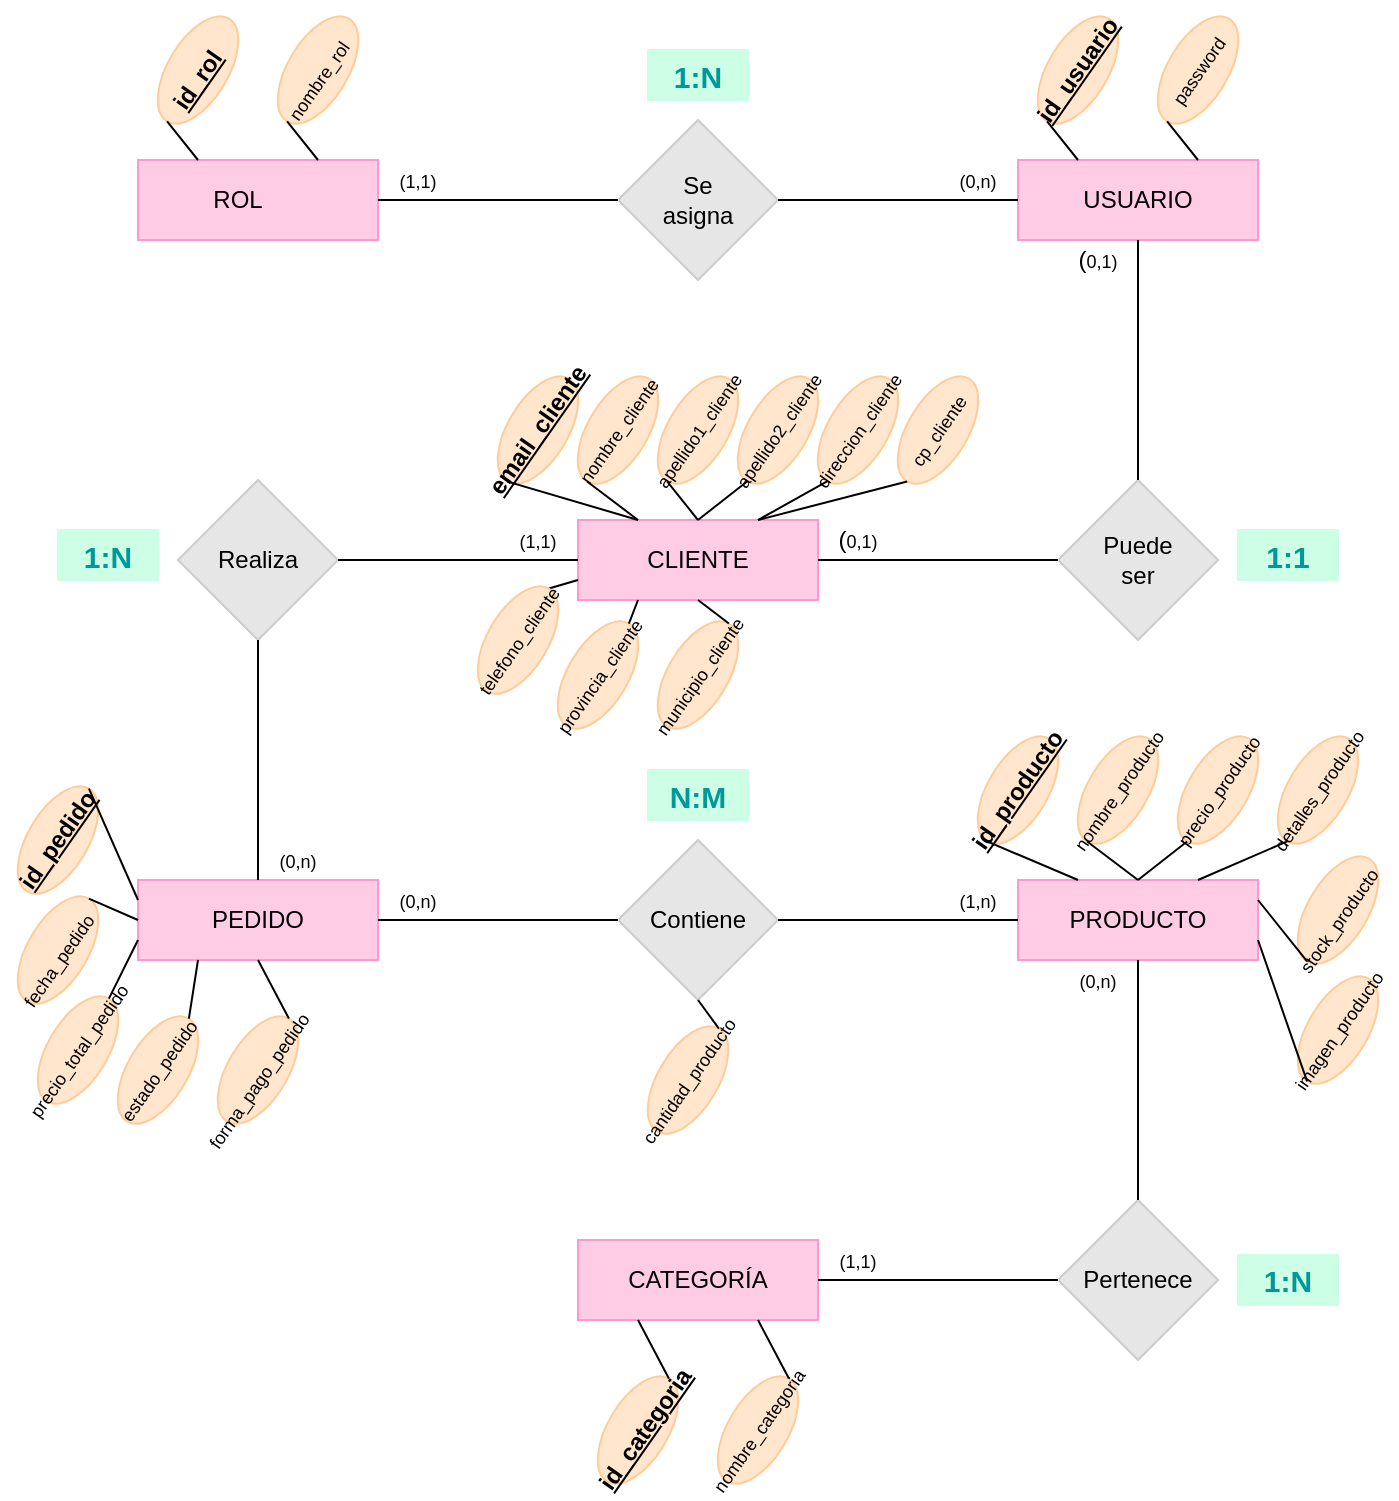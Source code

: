 <mxfile version="10.6.6" type="device"><diagram id="8FK2zYqj5RZ0Wi_JOQy8" name="Page-1"><mxGraphModel dx="840" dy="491" grid="1" gridSize="10" guides="1" tooltips="1" connect="1" arrows="1" fold="1" page="1" pageScale="1" pageWidth="827" pageHeight="1169" math="0" shadow="0"><root><mxCell id="0"/><mxCell id="1" parent="0"/><mxCell id="wMTMNs8Hq2ITWjNqAlJu-1" value="" style="rounded=0;whiteSpace=wrap;html=1;fillColor=#FFCCE6;strokeColor=#FF99CC;" parent="1" vertex="1"><mxGeometry x="600" y="80" width="120" height="40" as="geometry"/></mxCell><mxCell id="wMTMNs8Hq2ITWjNqAlJu-2" value="" style="rounded=0;whiteSpace=wrap;html=1;fillColor=#FFCCE6;strokeColor=#FF99CC;" parent="1" vertex="1"><mxGeometry x="160" y="80" width="120" height="40" as="geometry"/></mxCell><mxCell id="wMTMNs8Hq2ITWjNqAlJu-3" value="" style="rounded=0;whiteSpace=wrap;html=1;fillColor=#FFCCE6;strokeColor=#FF99CC;" parent="1" vertex="1"><mxGeometry x="380" y="620" width="120" height="40" as="geometry"/></mxCell><mxCell id="wMTMNs8Hq2ITWjNqAlJu-4" value="" style="rounded=0;whiteSpace=wrap;html=1;fillColor=#FFCCE6;strokeColor=#FF99CC;" parent="1" vertex="1"><mxGeometry x="380" y="260" width="120" height="40" as="geometry"/></mxCell><mxCell id="wMTMNs8Hq2ITWjNqAlJu-5" value="" style="rounded=0;whiteSpace=wrap;html=1;fillColor=#FFCCE6;strokeColor=#FF99CC;" parent="1" vertex="1"><mxGeometry x="160" y="440" width="120" height="40" as="geometry"/></mxCell><mxCell id="wMTMNs8Hq2ITWjNqAlJu-6" value="" style="rounded=0;whiteSpace=wrap;html=1;fillColor=#FFCCE6;strokeColor=#FF99CC;" parent="1" vertex="1"><mxGeometry x="600" y="440" width="120" height="40" as="geometry"/></mxCell><mxCell id="wMTMNs8Hq2ITWjNqAlJu-7" value="" style="rhombus;whiteSpace=wrap;html=1;fillColor=#E6E6E6;strokeColor=#CCCCCC;" parent="1" vertex="1"><mxGeometry x="400" y="60" width="80" height="80" as="geometry"/></mxCell><mxCell id="wMTMNs8Hq2ITWjNqAlJu-8" value="" style="rhombus;whiteSpace=wrap;html=1;fillColor=#E6E6E6;strokeColor=#CCCCCC;" parent="1" vertex="1"><mxGeometry x="620" y="600" width="80" height="80" as="geometry"/></mxCell><mxCell id="wMTMNs8Hq2ITWjNqAlJu-9" value="" style="rhombus;whiteSpace=wrap;html=1;fillColor=#E6E6E6;strokeColor=#CCCCCC;" parent="1" vertex="1"><mxGeometry x="180" y="240" width="80" height="80" as="geometry"/></mxCell><mxCell id="wMTMNs8Hq2ITWjNqAlJu-10" value="" style="rhombus;whiteSpace=wrap;html=1;fillColor=#E6E6E6;strokeColor=#CCCCCC;" parent="1" vertex="1"><mxGeometry x="620" y="240" width="80" height="80" as="geometry"/></mxCell><mxCell id="wMTMNs8Hq2ITWjNqAlJu-11" value="" style="rhombus;whiteSpace=wrap;html=1;fillColor=#E6E6E6;strokeColor=#CCCCCC;" parent="1" vertex="1"><mxGeometry x="400" y="420" width="80" height="80" as="geometry"/></mxCell><mxCell id="wMTMNs8Hq2ITWjNqAlJu-15" value="" style="endArrow=none;html=1;entryX=0;entryY=0.5;entryDx=0;entryDy=0;exitX=1;exitY=0.5;exitDx=0;exitDy=0;" parent="1" source="wMTMNs8Hq2ITWjNqAlJu-7" target="wMTMNs8Hq2ITWjNqAlJu-1" edge="1"><mxGeometry width="50" height="50" relative="1" as="geometry"><mxPoint x="510" y="120" as="sourcePoint"/><mxPoint x="560" y="70" as="targetPoint"/></mxGeometry></mxCell><mxCell id="wMTMNs8Hq2ITWjNqAlJu-16" value="" style="endArrow=none;html=1;" parent="1" edge="1"><mxGeometry width="50" height="50" relative="1" as="geometry"><mxPoint x="620" y="640" as="sourcePoint"/><mxPoint x="500" y="640" as="targetPoint"/></mxGeometry></mxCell><mxCell id="wMTMNs8Hq2ITWjNqAlJu-17" value="" style="endArrow=none;html=1;entryX=0.5;entryY=1;entryDx=0;entryDy=0;exitX=0.5;exitY=0;exitDx=0;exitDy=0;" parent="1" source="wMTMNs8Hq2ITWjNqAlJu-8" target="wMTMNs8Hq2ITWjNqAlJu-6" edge="1"><mxGeometry width="50" height="50" relative="1" as="geometry"><mxPoint x="195" y="584" as="sourcePoint"/><mxPoint x="245" y="534" as="targetPoint"/></mxGeometry></mxCell><mxCell id="wMTMNs8Hq2ITWjNqAlJu-18" value="" style="endArrow=none;html=1;entryX=0;entryY=0.5;entryDx=0;entryDy=0;exitX=1;exitY=0.5;exitDx=0;exitDy=0;" parent="1" source="wMTMNs8Hq2ITWjNqAlJu-5" target="wMTMNs8Hq2ITWjNqAlJu-11" edge="1"><mxGeometry width="50" height="50" relative="1" as="geometry"><mxPoint x="290" y="460" as="sourcePoint"/><mxPoint x="350" y="455" as="targetPoint"/></mxGeometry></mxCell><mxCell id="wMTMNs8Hq2ITWjNqAlJu-19" value="" style="endArrow=none;html=1;exitX=1;exitY=0.5;exitDx=0;exitDy=0;entryX=0;entryY=0.5;entryDx=0;entryDy=0;" parent="1" source="wMTMNs8Hq2ITWjNqAlJu-9" target="wMTMNs8Hq2ITWjNqAlJu-4" edge="1"><mxGeometry width="50" height="50" relative="1" as="geometry"><mxPoint x="530" y="349.167" as="sourcePoint"/><mxPoint x="580" y="299.167" as="targetPoint"/></mxGeometry></mxCell><mxCell id="wMTMNs8Hq2ITWjNqAlJu-20" value="" style="endArrow=none;html=1;exitX=0.5;exitY=1;exitDx=0;exitDy=0;entryX=0.5;entryY=0;entryDx=0;entryDy=0;" parent="1" source="wMTMNs8Hq2ITWjNqAlJu-9" target="wMTMNs8Hq2ITWjNqAlJu-5" edge="1"><mxGeometry width="50" height="50" relative="1" as="geometry"><mxPoint x="540" y="359.167" as="sourcePoint"/><mxPoint x="590" y="309.167" as="targetPoint"/></mxGeometry></mxCell><mxCell id="wMTMNs8Hq2ITWjNqAlJu-21" value="" style="endArrow=none;html=1;entryX=0.5;entryY=1;entryDx=0;entryDy=0;exitX=0.5;exitY=0;exitDx=0;exitDy=0;" parent="1" source="wMTMNs8Hq2ITWjNqAlJu-10" target="wMTMNs8Hq2ITWjNqAlJu-1" edge="1"><mxGeometry width="50" height="50" relative="1" as="geometry"><mxPoint x="630" y="250.167" as="sourcePoint"/><mxPoint x="680" y="200.167" as="targetPoint"/></mxGeometry></mxCell><mxCell id="wMTMNs8Hq2ITWjNqAlJu-22" value="" style="endArrow=none;html=1;entryX=0;entryY=0.5;entryDx=0;entryDy=0;exitX=1;exitY=0.5;exitDx=0;exitDy=0;" parent="1" source="wMTMNs8Hq2ITWjNqAlJu-2" target="wMTMNs8Hq2ITWjNqAlJu-7" edge="1"><mxGeometry width="50" height="50" relative="1" as="geometry"><mxPoint x="560" y="379.167" as="sourcePoint"/><mxPoint x="610" y="329.167" as="targetPoint"/></mxGeometry></mxCell><mxCell id="wMTMNs8Hq2ITWjNqAlJu-23" value="" style="endArrow=none;html=1;exitX=1;exitY=0.5;exitDx=0;exitDy=0;entryX=0;entryY=0.5;entryDx=0;entryDy=0;" parent="1" source="wMTMNs8Hq2ITWjNqAlJu-4" target="wMTMNs8Hq2ITWjNqAlJu-10" edge="1"><mxGeometry width="50" height="50" relative="1" as="geometry"><mxPoint x="570" y="389.167" as="sourcePoint"/><mxPoint x="620" y="339.167" as="targetPoint"/></mxGeometry></mxCell><mxCell id="wMTMNs8Hq2ITWjNqAlJu-24" value="" style="endArrow=none;html=1;exitX=1;exitY=0.5;exitDx=0;exitDy=0;entryX=0;entryY=0.5;entryDx=0;entryDy=0;" parent="1" source="wMTMNs8Hq2ITWjNqAlJu-11" target="wMTMNs8Hq2ITWjNqAlJu-6" edge="1"><mxGeometry width="50" height="50" relative="1" as="geometry"><mxPoint x="510" y="480.167" as="sourcePoint"/><mxPoint x="560" y="430.167" as="targetPoint"/></mxGeometry></mxCell><mxCell id="wMTMNs8Hq2ITWjNqAlJu-26" value="USUARIO" style="text;html=1;strokeColor=none;fillColor=none;align=center;verticalAlign=middle;whiteSpace=wrap;rounded=0;" parent="1" vertex="1"><mxGeometry x="640" y="90" width="40" height="20" as="geometry"/></mxCell><mxCell id="wMTMNs8Hq2ITWjNqAlJu-27" value="Contiene" style="text;html=1;strokeColor=none;fillColor=none;align=center;verticalAlign=middle;whiteSpace=wrap;rounded=0;" parent="1" vertex="1"><mxGeometry x="420" y="450" width="40" height="20" as="geometry"/></mxCell><mxCell id="wMTMNs8Hq2ITWjNqAlJu-28" value="PRODUCTO" style="text;html=1;strokeColor=none;fillColor=none;align=center;verticalAlign=middle;whiteSpace=wrap;rounded=0;" parent="1" vertex="1"><mxGeometry x="640" y="450" width="40" height="20" as="geometry"/></mxCell><mxCell id="wMTMNs8Hq2ITWjNqAlJu-29" value="Realiza" style="text;html=1;strokeColor=none;fillColor=none;align=center;verticalAlign=middle;whiteSpace=wrap;rounded=0;" parent="1" vertex="1"><mxGeometry x="200" y="270" width="40" height="20" as="geometry"/></mxCell><mxCell id="wMTMNs8Hq2ITWjNqAlJu-30" value="CLIENTE" style="text;html=1;strokeColor=none;fillColor=none;align=center;verticalAlign=middle;whiteSpace=wrap;rounded=0;" parent="1" vertex="1"><mxGeometry x="420" y="270" width="40" height="20" as="geometry"/></mxCell><mxCell id="wMTMNs8Hq2ITWjNqAlJu-31" value="Puede ser" style="text;html=1;strokeColor=none;fillColor=none;align=center;verticalAlign=middle;whiteSpace=wrap;rounded=0;" parent="1" vertex="1"><mxGeometry x="640" y="270" width="40" height="20" as="geometry"/></mxCell><mxCell id="wMTMNs8Hq2ITWjNqAlJu-32" value="ROL" style="text;html=1;strokeColor=none;fillColor=none;align=center;verticalAlign=middle;whiteSpace=wrap;rounded=0;" parent="1" vertex="1"><mxGeometry x="190" y="90" width="40" height="20" as="geometry"/></mxCell><mxCell id="wMTMNs8Hq2ITWjNqAlJu-33" value="Se asigna" style="text;html=1;strokeColor=none;fillColor=none;align=center;verticalAlign=middle;whiteSpace=wrap;rounded=0;" parent="1" vertex="1"><mxGeometry x="420" y="90" width="40" height="20" as="geometry"/></mxCell><mxCell id="wMTMNs8Hq2ITWjNqAlJu-34" value="PEDIDO" style="text;html=1;strokeColor=none;fillColor=none;align=center;verticalAlign=middle;whiteSpace=wrap;rounded=0;" parent="1" vertex="1"><mxGeometry x="200" y="450" width="40" height="20" as="geometry"/></mxCell><mxCell id="wMTMNs8Hq2ITWjNqAlJu-35" value="Pertenece" style="text;html=1;strokeColor=none;fillColor=none;align=center;verticalAlign=middle;whiteSpace=wrap;rounded=0;" parent="1" vertex="1"><mxGeometry x="640" y="630" width="40" height="20" as="geometry"/></mxCell><mxCell id="wMTMNs8Hq2ITWjNqAlJu-36" value="CATEGORÍA" style="text;html=1;strokeColor=none;fillColor=none;align=center;verticalAlign=middle;whiteSpace=wrap;rounded=0;" parent="1" vertex="1"><mxGeometry x="420" y="630" width="40" height="20" as="geometry"/></mxCell><mxCell id="wMTMNs8Hq2ITWjNqAlJu-38" value="" style="ellipse;whiteSpace=wrap;html=1;strokeColor=#FFCC99;fillColor=#FFE6CC;rotation=-59;" parent="1" vertex="1"><mxGeometry x="600" y="20" width="60" height="30" as="geometry"/></mxCell><mxCell id="wMTMNs8Hq2ITWjNqAlJu-43" value="" style="ellipse;whiteSpace=wrap;html=1;strokeColor=#FFCC99;fillColor=#FFE6CC;rotation=-59;" parent="1" vertex="1"><mxGeometry x="660" y="20" width="60" height="30" as="geometry"/></mxCell><mxCell id="wMTMNs8Hq2ITWjNqAlJu-44" value="" style="ellipse;whiteSpace=wrap;html=1;strokeColor=#FFCC99;fillColor=#FFE6CC;rotation=-59;" parent="1" vertex="1"><mxGeometry x="330" y="200" width="60" height="30" as="geometry"/></mxCell><mxCell id="wMTMNs8Hq2ITWjNqAlJu-45" value="" style="ellipse;whiteSpace=wrap;html=1;strokeColor=#FFCC99;fillColor=#FFE6CC;rotation=-59;" parent="1" vertex="1"><mxGeometry x="450" y="200" width="60" height="30" as="geometry"/></mxCell><mxCell id="wMTMNs8Hq2ITWjNqAlJu-46" value="" style="ellipse;whiteSpace=wrap;html=1;strokeColor=#FFCC99;fillColor=#FFE6CC;rotation=-59;" parent="1" vertex="1"><mxGeometry x="370" y="200" width="60" height="30" as="geometry"/></mxCell><mxCell id="wMTMNs8Hq2ITWjNqAlJu-47" value="" style="ellipse;whiteSpace=wrap;html=1;strokeColor=#FFCC99;fillColor=#FFE6CC;rotation=-59;" parent="1" vertex="1"><mxGeometry x="410" y="200" width="60" height="30" as="geometry"/></mxCell><mxCell id="wMTMNs8Hq2ITWjNqAlJu-48" value="" style="ellipse;whiteSpace=wrap;html=1;strokeColor=#FFCC99;fillColor=#FFE6CC;rotation=-59;" parent="1" vertex="1"><mxGeometry x="490" y="200" width="60" height="30" as="geometry"/></mxCell><mxCell id="wMTMNs8Hq2ITWjNqAlJu-49" value="" style="ellipse;whiteSpace=wrap;html=1;strokeColor=#FFCC99;fillColor=#FFE6CC;rotation=-59;" parent="1" vertex="1"><mxGeometry x="90" y="405" width="60" height="30" as="geometry"/></mxCell><mxCell id="wMTMNs8Hq2ITWjNqAlJu-50" value="" style="ellipse;whiteSpace=wrap;html=1;strokeColor=#FFCC99;fillColor=#FFE6CC;rotation=-59;" parent="1" vertex="1"><mxGeometry x="570" y="380" width="60" height="30" as="geometry"/></mxCell><mxCell id="wMTMNs8Hq2ITWjNqAlJu-51" value="" style="ellipse;whiteSpace=wrap;html=1;strokeColor=#FFCC99;fillColor=#FFE6CC;rotation=-59;" parent="1" vertex="1"><mxGeometry x="380" y="700" width="60" height="30" as="geometry"/></mxCell><mxCell id="wMTMNs8Hq2ITWjNqAlJu-53" value="" style="ellipse;whiteSpace=wrap;html=1;strokeColor=#FFCC99;fillColor=#FFE6CC;rotation=-59;" parent="1" vertex="1"><mxGeometry x="220" y="20" width="60" height="30" as="geometry"/></mxCell><mxCell id="wMTMNs8Hq2ITWjNqAlJu-54" value="" style="ellipse;whiteSpace=wrap;html=1;strokeColor=#FFCC99;fillColor=#FFE6CC;rotation=-59;" parent="1" vertex="1"><mxGeometry x="160" y="20" width="60" height="30" as="geometry"/></mxCell><mxCell id="wMTMNs8Hq2ITWjNqAlJu-55" value="" style="ellipse;whiteSpace=wrap;html=1;strokeColor=#FFCC99;fillColor=#FFE6CC;rotation=-59;" parent="1" vertex="1"><mxGeometry x="440" y="700" width="60" height="30" as="geometry"/></mxCell><mxCell id="wMTMNs8Hq2ITWjNqAlJu-56" value="" style="ellipse;whiteSpace=wrap;html=1;strokeColor=#FFCC99;fillColor=#FFE6CC;rotation=-59;" parent="1" vertex="1"><mxGeometry x="620" y="380" width="60" height="30" as="geometry"/></mxCell><mxCell id="wMTMNs8Hq2ITWjNqAlJu-62" value="" style="ellipse;whiteSpace=wrap;html=1;strokeColor=#FFCC99;fillColor=#FFE6CC;rotation=-59;" parent="1" vertex="1"><mxGeometry x="670" y="380" width="60" height="30" as="geometry"/></mxCell><mxCell id="wMTMNs8Hq2ITWjNqAlJu-63" value="" style="ellipse;whiteSpace=wrap;html=1;strokeColor=#FFCC99;fillColor=#FFE6CC;rotation=-59;" parent="1" vertex="1"><mxGeometry x="720" y="380" width="60" height="30" as="geometry"/></mxCell><mxCell id="wMTMNs8Hq2ITWjNqAlJu-64" value="" style="ellipse;whiteSpace=wrap;html=1;strokeColor=#FFCC99;fillColor=#FFE6CC;rotation=-59;" parent="1" vertex="1"><mxGeometry x="730" y="440" width="60" height="30" as="geometry"/></mxCell><mxCell id="wMTMNs8Hq2ITWjNqAlJu-65" value="" style="ellipse;whiteSpace=wrap;html=1;strokeColor=#FFCC99;fillColor=#FFE6CC;rotation=-59;" parent="1" vertex="1"><mxGeometry x="730" y="500" width="60" height="30" as="geometry"/></mxCell><mxCell id="wMTMNs8Hq2ITWjNqAlJu-66" value="" style="ellipse;whiteSpace=wrap;html=1;strokeColor=#FFCC99;fillColor=#FFE6CC;rotation=-59;" parent="1" vertex="1"><mxGeometry x="90" y="460" width="60" height="30" as="geometry"/></mxCell><mxCell id="wMTMNs8Hq2ITWjNqAlJu-67" value="" style="ellipse;whiteSpace=wrap;html=1;strokeColor=#FFCC99;fillColor=#FFE6CC;rotation=-59;" parent="1" vertex="1"><mxGeometry x="100" y="510" width="60" height="30" as="geometry"/></mxCell><mxCell id="wMTMNs8Hq2ITWjNqAlJu-70" value="" style="ellipse;whiteSpace=wrap;html=1;strokeColor=#FFCC99;fillColor=#FFE6CC;rotation=-59;" parent="1" vertex="1"><mxGeometry x="140" y="520" width="60" height="30" as="geometry"/></mxCell><mxCell id="wMTMNs8Hq2ITWjNqAlJu-71" value="" style="ellipse;whiteSpace=wrap;html=1;strokeColor=#FFCC99;fillColor=#FFE6CC;rotation=-59;" parent="1" vertex="1"><mxGeometry x="190" y="520" width="60" height="30" as="geometry"/></mxCell><mxCell id="wMTMNs8Hq2ITWjNqAlJu-72" value="" style="ellipse;whiteSpace=wrap;html=1;strokeColor=#FFCC99;fillColor=#FFE6CC;rotation=-59;" parent="1" vertex="1"><mxGeometry x="405" y="525" width="60" height="30" as="geometry"/></mxCell><mxCell id="wMTMNs8Hq2ITWjNqAlJu-73" value="" style="ellipse;whiteSpace=wrap;html=1;strokeColor=#FFCC99;fillColor=#FFE6CC;rotation=-59;" parent="1" vertex="1"><mxGeometry x="530" y="200" width="60" height="30" as="geometry"/></mxCell><mxCell id="wMTMNs8Hq2ITWjNqAlJu-74" value="&lt;b&gt;&lt;u&gt;id_rol&lt;/u&gt;&lt;/b&gt;" style="text;html=1;strokeColor=none;fillColor=none;align=center;verticalAlign=middle;whiteSpace=wrap;rounded=0;rotation=-55;" parent="1" vertex="1"><mxGeometry x="170" y="30" width="40" height="20" as="geometry"/></mxCell><mxCell id="wMTMNs8Hq2ITWjNqAlJu-75" value="&lt;font style=&quot;font-size: 9px&quot;&gt;nombre_rol&lt;/font&gt;" style="text;html=1;strokeColor=none;fillColor=none;align=center;verticalAlign=middle;whiteSpace=wrap;rounded=0;rotation=-55;" parent="1" vertex="1"><mxGeometry x="230" y="30" width="40" height="20" as="geometry"/></mxCell><mxCell id="wMTMNs8Hq2ITWjNqAlJu-76" value="&lt;b&gt;&lt;u&gt;id_usuario&lt;/u&gt;&lt;/b&gt;" style="text;html=1;strokeColor=none;fillColor=none;align=center;verticalAlign=middle;whiteSpace=wrap;rounded=0;rotation=-55;" parent="1" vertex="1"><mxGeometry x="610" y="25" width="40" height="20" as="geometry"/></mxCell><mxCell id="wMTMNs8Hq2ITWjNqAlJu-77" value="&lt;font style=&quot;font-size: 9px&quot;&gt;password&lt;/font&gt;&lt;br&gt;" style="text;html=1;strokeColor=none;fillColor=none;align=center;verticalAlign=middle;whiteSpace=wrap;rounded=0;rotation=-55;" parent="1" vertex="1"><mxGeometry x="670" y="25" width="40" height="20" as="geometry"/></mxCell><mxCell id="wMTMNs8Hq2ITWjNqAlJu-78" value="&lt;font style=&quot;font-size: 9px&quot;&gt;cp_cliente&lt;/font&gt;" style="text;html=1;strokeColor=none;fillColor=none;align=center;verticalAlign=middle;whiteSpace=wrap;rounded=0;rotation=-55;" parent="1" vertex="1"><mxGeometry x="540" y="205" width="40" height="20" as="geometry"/></mxCell><mxCell id="wMTMNs8Hq2ITWjNqAlJu-79" value="&lt;font style=&quot;font-size: 9px&quot;&gt;direccion_cliente&lt;/font&gt;" style="text;html=1;strokeColor=none;fillColor=none;align=center;verticalAlign=middle;whiteSpace=wrap;rounded=0;rotation=-55;" parent="1" vertex="1"><mxGeometry x="500" y="205" width="40" height="20" as="geometry"/></mxCell><mxCell id="wMTMNs8Hq2ITWjNqAlJu-80" value="&lt;font style=&quot;font-size: 9px&quot;&gt;apellido2_cliente&lt;/font&gt;" style="text;html=1;strokeColor=none;fillColor=none;align=center;verticalAlign=middle;whiteSpace=wrap;rounded=0;rotation=-55;" parent="1" vertex="1"><mxGeometry x="460" y="205" width="40" height="20" as="geometry"/></mxCell><mxCell id="wMTMNs8Hq2ITWjNqAlJu-81" value="&lt;font style=&quot;font-size: 9px&quot;&gt;apellido1_cliente&lt;/font&gt;" style="text;html=1;strokeColor=none;fillColor=none;align=center;verticalAlign=middle;whiteSpace=wrap;rounded=0;rotation=-55;" parent="1" vertex="1"><mxGeometry x="420" y="205" width="40" height="20" as="geometry"/></mxCell><mxCell id="wMTMNs8Hq2ITWjNqAlJu-82" value="&lt;font style=&quot;font-size: 9px&quot;&gt;nombre_cliente&lt;/font&gt;&lt;br&gt;" style="text;html=1;strokeColor=none;fillColor=none;align=center;verticalAlign=middle;whiteSpace=wrap;rounded=0;rotation=-55;" parent="1" vertex="1"><mxGeometry x="380" y="205" width="40" height="20" as="geometry"/></mxCell><mxCell id="wMTMNs8Hq2ITWjNqAlJu-83" value="&lt;b&gt;&lt;u&gt;email_cliente&lt;/u&gt;&lt;/b&gt;" style="text;html=1;strokeColor=none;fillColor=none;align=center;verticalAlign=middle;whiteSpace=wrap;rounded=0;rotation=-55;" parent="1" vertex="1"><mxGeometry x="340" y="205" width="40" height="20" as="geometry"/></mxCell><mxCell id="wMTMNs8Hq2ITWjNqAlJu-84" value="&lt;b&gt;&lt;u&gt;id_producto&lt;/u&gt;&lt;/b&gt;" style="text;html=1;strokeColor=none;fillColor=none;align=center;verticalAlign=middle;whiteSpace=wrap;rounded=0;rotation=-55;" parent="1" vertex="1"><mxGeometry x="580" y="385" width="40" height="20" as="geometry"/></mxCell><mxCell id="wMTMNs8Hq2ITWjNqAlJu-85" value="&lt;font style=&quot;font-size: 9px&quot;&gt;nombre_producto&lt;/font&gt;" style="text;html=1;strokeColor=none;fillColor=none;align=center;verticalAlign=middle;whiteSpace=wrap;rounded=0;rotation=-55;" parent="1" vertex="1"><mxGeometry x="630" y="385" width="40" height="20" as="geometry"/></mxCell><mxCell id="wMTMNs8Hq2ITWjNqAlJu-86" value="&lt;font style=&quot;font-size: 9px&quot;&gt;precio_producto&lt;/font&gt;" style="text;html=1;strokeColor=none;fillColor=none;align=center;verticalAlign=middle;whiteSpace=wrap;rounded=0;rotation=-55;" parent="1" vertex="1"><mxGeometry x="680" y="385" width="40" height="20" as="geometry"/></mxCell><mxCell id="wMTMNs8Hq2ITWjNqAlJu-87" value="&lt;font style=&quot;font-size: 9px&quot;&gt;detalles_producto&lt;/font&gt;" style="text;html=1;strokeColor=none;fillColor=none;align=center;verticalAlign=middle;whiteSpace=wrap;rounded=0;rotation=-55;" parent="1" vertex="1"><mxGeometry x="730" y="385" width="40" height="20" as="geometry"/></mxCell><mxCell id="wMTMNs8Hq2ITWjNqAlJu-88" value="&lt;font style=&quot;font-size: 9px&quot;&gt;stock_producto&lt;/font&gt;" style="text;html=1;strokeColor=none;fillColor=none;align=center;verticalAlign=middle;whiteSpace=wrap;rounded=0;rotation=-55;" parent="1" vertex="1"><mxGeometry x="740" y="450" width="40" height="20" as="geometry"/></mxCell><mxCell id="wMTMNs8Hq2ITWjNqAlJu-89" value="&lt;font style=&quot;font-size: 9px&quot;&gt;imagen_producto&lt;/font&gt;" style="text;html=1;strokeColor=none;fillColor=none;align=center;verticalAlign=middle;whiteSpace=wrap;rounded=0;rotation=-55;" parent="1" vertex="1"><mxGeometry x="740" y="505" width="40" height="20" as="geometry"/></mxCell><mxCell id="wMTMNs8Hq2ITWjNqAlJu-90" value="&lt;font style=&quot;font-size: 9px&quot;&gt;nombre_categoria&lt;/font&gt;" style="text;html=1;strokeColor=none;fillColor=none;align=center;verticalAlign=middle;whiteSpace=wrap;rounded=0;rotation=-55;" parent="1" vertex="1"><mxGeometry x="450" y="705" width="40" height="20" as="geometry"/></mxCell><mxCell id="wMTMNs8Hq2ITWjNqAlJu-91" value="&lt;b&gt;&lt;u&gt;id_categoria&lt;/u&gt;&lt;/b&gt;" style="text;html=1;strokeColor=none;fillColor=none;align=center;verticalAlign=middle;whiteSpace=wrap;rounded=0;rotation=-55;" parent="1" vertex="1"><mxGeometry x="393.5" y="705" width="40" height="20" as="geometry"/></mxCell><mxCell id="wMTMNs8Hq2ITWjNqAlJu-92" value="&lt;font style=&quot;font-size: 9px&quot;&gt;cantidad_producto&lt;/font&gt;" style="text;html=1;strokeColor=none;fillColor=none;align=center;verticalAlign=middle;whiteSpace=wrap;rounded=0;rotation=-55;" parent="1" vertex="1"><mxGeometry x="415" y="530" width="40" height="20" as="geometry"/></mxCell><mxCell id="wMTMNs8Hq2ITWjNqAlJu-93" value="&lt;font style=&quot;font-size: 9px&quot;&gt;forma_pago_pedido&lt;/font&gt;" style="text;html=1;strokeColor=none;fillColor=none;align=center;verticalAlign=middle;whiteSpace=wrap;rounded=0;rotation=-55;" parent="1" vertex="1"><mxGeometry x="200" y="530" width="40" height="20" as="geometry"/></mxCell><mxCell id="wMTMNs8Hq2ITWjNqAlJu-94" value="&lt;font style=&quot;font-size: 9px&quot;&gt;estado_pedido&lt;/font&gt;" style="text;html=1;strokeColor=none;fillColor=none;align=center;verticalAlign=middle;whiteSpace=wrap;rounded=0;rotation=-55;" parent="1" vertex="1"><mxGeometry x="150" y="525" width="40" height="20" as="geometry"/></mxCell><mxCell id="wMTMNs8Hq2ITWjNqAlJu-95" value="&lt;font style=&quot;font-size: 9px&quot;&gt;precio_total_pedido&lt;/font&gt;" style="text;html=1;strokeColor=none;fillColor=none;align=center;verticalAlign=middle;whiteSpace=wrap;rounded=0;rotation=-55;" parent="1" vertex="1"><mxGeometry x="110" y="515" width="40" height="20" as="geometry"/></mxCell><mxCell id="wMTMNs8Hq2ITWjNqAlJu-96" value="&lt;font style=&quot;font-size: 9px&quot;&gt;fecha_pedido&lt;/font&gt;" style="text;html=1;strokeColor=none;fillColor=none;align=center;verticalAlign=middle;whiteSpace=wrap;rounded=0;rotation=-55;" parent="1" vertex="1"><mxGeometry x="100" y="470" width="40" height="20" as="geometry"/></mxCell><mxCell id="wMTMNs8Hq2ITWjNqAlJu-97" value="&lt;b&gt;&lt;u&gt;id_pedido&lt;/u&gt;&lt;/b&gt;" style="text;html=1;strokeColor=none;fillColor=none;align=center;verticalAlign=middle;whiteSpace=wrap;rounded=0;rotation=-55;" parent="1" vertex="1"><mxGeometry x="100" y="410" width="40" height="20" as="geometry"/></mxCell><mxCell id="wMTMNs8Hq2ITWjNqAlJu-100" value="" style="group" parent="1" vertex="1" connectable="0"><mxGeometry x="415" y="25" width="50" height="25" as="geometry"/></mxCell><mxCell id="wMTMNs8Hq2ITWjNqAlJu-40" value="" style="rounded=0;whiteSpace=wrap;html=1;strokeColor=#CCFFE6;fillColor=#CCFFE6;" parent="wMTMNs8Hq2ITWjNqAlJu-100" vertex="1"><mxGeometry width="50" height="25" as="geometry"/></mxCell><mxCell id="wMTMNs8Hq2ITWjNqAlJu-41" value="&lt;b&gt;&lt;font style=&quot;font-size: 15px&quot; color=&quot;#009999&quot;&gt;1:N&lt;/font&gt;&lt;/b&gt;" style="text;html=1;strokeColor=none;fillColor=none;align=center;verticalAlign=middle;whiteSpace=wrap;rounded=0;" parent="wMTMNs8Hq2ITWjNqAlJu-100" vertex="1"><mxGeometry x="5" y="2.5" width="40" height="20" as="geometry"/></mxCell><mxCell id="wMTMNs8Hq2ITWjNqAlJu-101" value="" style="group" parent="1" vertex="1" connectable="0"><mxGeometry x="120" y="265" width="50" height="25" as="geometry"/></mxCell><mxCell id="wMTMNs8Hq2ITWjNqAlJu-102" value="" style="rounded=0;whiteSpace=wrap;html=1;strokeColor=#CCFFE6;fillColor=#CCFFE6;" parent="wMTMNs8Hq2ITWjNqAlJu-101" vertex="1"><mxGeometry width="50" height="25" as="geometry"/></mxCell><mxCell id="wMTMNs8Hq2ITWjNqAlJu-103" value="&lt;font color=&quot;#009999&quot;&gt;&lt;span style=&quot;font-size: 15px&quot;&gt;&lt;b&gt;1:N&lt;/b&gt;&lt;/span&gt;&lt;/font&gt;" style="text;html=1;strokeColor=none;fillColor=none;align=center;verticalAlign=middle;whiteSpace=wrap;rounded=0;" parent="wMTMNs8Hq2ITWjNqAlJu-101" vertex="1"><mxGeometry x="5" y="2.5" width="40" height="20" as="geometry"/></mxCell><mxCell id="wMTMNs8Hq2ITWjNqAlJu-104" value="" style="group" parent="1" vertex="1" connectable="0"><mxGeometry x="710" y="265" width="50" height="25" as="geometry"/></mxCell><mxCell id="wMTMNs8Hq2ITWjNqAlJu-105" value="" style="rounded=0;whiteSpace=wrap;html=1;strokeColor=#CCFFE6;fillColor=#CCFFE6;" parent="wMTMNs8Hq2ITWjNqAlJu-104" vertex="1"><mxGeometry width="50" height="25" as="geometry"/></mxCell><mxCell id="wMTMNs8Hq2ITWjNqAlJu-106" value="&lt;b&gt;&lt;font style=&quot;font-size: 15px&quot; color=&quot;#009999&quot;&gt;1:1&lt;/font&gt;&lt;/b&gt;" style="text;html=1;strokeColor=none;fillColor=none;align=center;verticalAlign=middle;whiteSpace=wrap;rounded=0;" parent="wMTMNs8Hq2ITWjNqAlJu-104" vertex="1"><mxGeometry x="5" y="2.5" width="40" height="20" as="geometry"/></mxCell><mxCell id="wMTMNs8Hq2ITWjNqAlJu-107" value="" style="group" parent="1" vertex="1" connectable="0"><mxGeometry x="415" y="385" width="50" height="25" as="geometry"/></mxCell><mxCell id="wMTMNs8Hq2ITWjNqAlJu-108" value="" style="rounded=0;whiteSpace=wrap;html=1;strokeColor=#CCFFE6;fillColor=#CCFFE6;" parent="wMTMNs8Hq2ITWjNqAlJu-107" vertex="1"><mxGeometry width="50" height="25" as="geometry"/></mxCell><mxCell id="wMTMNs8Hq2ITWjNqAlJu-109" value="&lt;b&gt;&lt;font style=&quot;font-size: 15px&quot; color=&quot;#009999&quot;&gt;N:M&lt;/font&gt;&lt;/b&gt;" style="text;html=1;strokeColor=none;fillColor=none;align=center;verticalAlign=middle;whiteSpace=wrap;rounded=0;" parent="wMTMNs8Hq2ITWjNqAlJu-107" vertex="1"><mxGeometry x="5" y="2.5" width="40" height="20" as="geometry"/></mxCell><mxCell id="wMTMNs8Hq2ITWjNqAlJu-110" value="" style="group" parent="1" vertex="1" connectable="0"><mxGeometry x="710" y="627.5" width="50" height="25" as="geometry"/></mxCell><mxCell id="wMTMNs8Hq2ITWjNqAlJu-111" value="" style="rounded=0;whiteSpace=wrap;html=1;strokeColor=#CCFFE6;fillColor=#CCFFE6;" parent="wMTMNs8Hq2ITWjNqAlJu-110" vertex="1"><mxGeometry width="50" height="25" as="geometry"/></mxCell><mxCell id="wMTMNs8Hq2ITWjNqAlJu-112" value="&lt;font color=&quot;#009999&quot;&gt;&lt;span style=&quot;font-size: 15px&quot;&gt;&lt;b&gt;1:N&lt;/b&gt;&lt;/span&gt;&lt;/font&gt;" style="text;html=1;strokeColor=none;fillColor=none;align=center;verticalAlign=middle;whiteSpace=wrap;rounded=0;" parent="wMTMNs8Hq2ITWjNqAlJu-110" vertex="1"><mxGeometry x="5" y="2.5" width="40" height="20" as="geometry"/></mxCell><mxCell id="wMTMNs8Hq2ITWjNqAlJu-118" value="" style="endArrow=none;html=1;entryX=0;entryY=0.5;entryDx=0;entryDy=0;exitX=0.25;exitY=0;exitDx=0;exitDy=0;" parent="1" source="wMTMNs8Hq2ITWjNqAlJu-2" target="wMTMNs8Hq2ITWjNqAlJu-54" edge="1"><mxGeometry width="50" height="50" relative="1" as="geometry"><mxPoint x="140" y="110" as="sourcePoint"/><mxPoint x="190" y="60" as="targetPoint"/></mxGeometry></mxCell><mxCell id="wMTMNs8Hq2ITWjNqAlJu-119" value="" style="endArrow=none;html=1;entryX=0;entryY=0.5;entryDx=0;entryDy=0;exitX=0.75;exitY=0;exitDx=0;exitDy=0;" parent="1" source="wMTMNs8Hq2ITWjNqAlJu-2" target="wMTMNs8Hq2ITWjNqAlJu-53" edge="1"><mxGeometry width="50" height="50" relative="1" as="geometry"><mxPoint x="220" y="130" as="sourcePoint"/><mxPoint x="270" y="80" as="targetPoint"/></mxGeometry></mxCell><mxCell id="wMTMNs8Hq2ITWjNqAlJu-120" value="" style="endArrow=none;html=1;entryX=0;entryY=0.5;entryDx=0;entryDy=0;exitX=0.25;exitY=0;exitDx=0;exitDy=0;" parent="1" source="wMTMNs8Hq2ITWjNqAlJu-1" target="wMTMNs8Hq2ITWjNqAlJu-38" edge="1"><mxGeometry width="50" height="50" relative="1" as="geometry"><mxPoint x="590" y="130" as="sourcePoint"/><mxPoint x="640" y="80" as="targetPoint"/></mxGeometry></mxCell><mxCell id="wMTMNs8Hq2ITWjNqAlJu-121" value="" style="endArrow=none;html=1;entryX=0;entryY=0.5;entryDx=0;entryDy=0;exitX=0.75;exitY=0;exitDx=0;exitDy=0;" parent="1" source="wMTMNs8Hq2ITWjNqAlJu-1" target="wMTMNs8Hq2ITWjNqAlJu-43" edge="1"><mxGeometry width="50" height="50" relative="1" as="geometry"><mxPoint x="670" y="110" as="sourcePoint"/><mxPoint x="720" y="60" as="targetPoint"/></mxGeometry></mxCell><mxCell id="wMTMNs8Hq2ITWjNqAlJu-122" value="" style="endArrow=none;html=1;exitX=0.25;exitY=0;exitDx=0;exitDy=0;entryX=0;entryY=0.5;entryDx=0;entryDy=0;" parent="1" source="wMTMNs8Hq2ITWjNqAlJu-4" target="wMTMNs8Hq2ITWjNqAlJu-44" edge="1"><mxGeometry width="50" height="50" relative="1" as="geometry"><mxPoint x="290" y="320" as="sourcePoint"/><mxPoint x="340" y="270" as="targetPoint"/></mxGeometry></mxCell><mxCell id="wMTMNs8Hq2ITWjNqAlJu-123" value="" style="endArrow=none;html=1;exitX=0.25;exitY=0;exitDx=0;exitDy=0;entryX=0;entryY=0.5;entryDx=0;entryDy=0;" parent="1" source="wMTMNs8Hq2ITWjNqAlJu-4" target="wMTMNs8Hq2ITWjNqAlJu-46" edge="1"><mxGeometry width="50" height="50" relative="1" as="geometry"><mxPoint x="290" y="320" as="sourcePoint"/><mxPoint x="385" y="241" as="targetPoint"/></mxGeometry></mxCell><mxCell id="wMTMNs8Hq2ITWjNqAlJu-124" value="" style="endArrow=none;html=1;entryX=0;entryY=0.5;entryDx=0;entryDy=0;exitX=0.5;exitY=0;exitDx=0;exitDy=0;" parent="1" source="wMTMNs8Hq2ITWjNqAlJu-4" target="wMTMNs8Hq2ITWjNqAlJu-47" edge="1"><mxGeometry width="50" height="50" relative="1" as="geometry"><mxPoint x="400" y="310" as="sourcePoint"/><mxPoint x="450" y="260" as="targetPoint"/></mxGeometry></mxCell><mxCell id="wMTMNs8Hq2ITWjNqAlJu-125" value="" style="endArrow=none;html=1;entryX=0.5;entryY=0;entryDx=0;entryDy=0;exitX=0;exitY=0.5;exitDx=0;exitDy=0;" parent="1" source="wMTMNs8Hq2ITWjNqAlJu-45" target="wMTMNs8Hq2ITWjNqAlJu-4" edge="1"><mxGeometry width="50" height="50" relative="1" as="geometry"><mxPoint x="450" y="300" as="sourcePoint"/><mxPoint x="500" y="250" as="targetPoint"/></mxGeometry></mxCell><mxCell id="wMTMNs8Hq2ITWjNqAlJu-126" value="" style="endArrow=none;html=1;entryX=0;entryY=0.5;entryDx=0;entryDy=0;exitX=0.75;exitY=0;exitDx=0;exitDy=0;" parent="1" source="wMTMNs8Hq2ITWjNqAlJu-4" target="wMTMNs8Hq2ITWjNqAlJu-48" edge="1"><mxGeometry width="50" height="50" relative="1" as="geometry"><mxPoint x="450" y="300" as="sourcePoint"/><mxPoint x="500" y="250" as="targetPoint"/></mxGeometry></mxCell><mxCell id="wMTMNs8Hq2ITWjNqAlJu-127" value="" style="endArrow=none;html=1;exitX=0.75;exitY=0;exitDx=0;exitDy=0;entryX=0;entryY=0.5;entryDx=0;entryDy=0;" parent="1" source="wMTMNs8Hq2ITWjNqAlJu-4" target="wMTMNs8Hq2ITWjNqAlJu-73" edge="1"><mxGeometry width="50" height="50" relative="1" as="geometry"><mxPoint x="520" y="300" as="sourcePoint"/><mxPoint x="570" y="250" as="targetPoint"/></mxGeometry></mxCell><mxCell id="wMTMNs8Hq2ITWjNqAlJu-128" value="" style="endArrow=none;html=1;entryX=0;entryY=0.75;entryDx=0;entryDy=0;exitX=1;exitY=0.5;exitDx=0;exitDy=0;" parent="1" source="wMTMNs8Hq2ITWjNqAlJu-116" target="wMTMNs8Hq2ITWjNqAlJu-4" edge="1"><mxGeometry width="50" height="50" relative="1" as="geometry"><mxPoint x="320" y="350" as="sourcePoint"/><mxPoint x="370" y="300" as="targetPoint"/></mxGeometry></mxCell><mxCell id="wMTMNs8Hq2ITWjNqAlJu-129" value="" style="endArrow=none;html=1;exitX=0;exitY=0.25;exitDx=0;exitDy=0;entryX=1;entryY=0.5;entryDx=0;entryDy=0;" parent="1" source="wMTMNs8Hq2ITWjNqAlJu-5" target="wMTMNs8Hq2ITWjNqAlJu-49" edge="1"><mxGeometry width="50" height="50" relative="1" as="geometry"><mxPoint x="170" y="440" as="sourcePoint"/><mxPoint x="220" y="390" as="targetPoint"/></mxGeometry></mxCell><mxCell id="wMTMNs8Hq2ITWjNqAlJu-130" value="" style="endArrow=none;html=1;exitX=1;exitY=0.5;exitDx=0;exitDy=0;entryX=0;entryY=0.5;entryDx=0;entryDy=0;" parent="1" source="wMTMNs8Hq2ITWjNqAlJu-66" target="wMTMNs8Hq2ITWjNqAlJu-5" edge="1"><mxGeometry width="50" height="50" relative="1" as="geometry"><mxPoint x="110" y="510" as="sourcePoint"/><mxPoint x="160" y="460" as="targetPoint"/></mxGeometry></mxCell><mxCell id="wMTMNs8Hq2ITWjNqAlJu-131" value="" style="endArrow=none;html=1;entryX=0;entryY=0.75;entryDx=0;entryDy=0;exitX=1;exitY=0.5;exitDx=0;exitDy=0;" parent="1" source="wMTMNs8Hq2ITWjNqAlJu-67" target="wMTMNs8Hq2ITWjNqAlJu-5" edge="1"><mxGeometry width="50" height="50" relative="1" as="geometry"><mxPoint x="110" y="540" as="sourcePoint"/><mxPoint x="160" y="490" as="targetPoint"/></mxGeometry></mxCell><mxCell id="wMTMNs8Hq2ITWjNqAlJu-132" value="" style="endArrow=none;html=1;entryX=0.25;entryY=1;entryDx=0;entryDy=0;exitX=1;exitY=0.5;exitDx=0;exitDy=0;" parent="1" source="wMTMNs8Hq2ITWjNqAlJu-70" target="wMTMNs8Hq2ITWjNqAlJu-5" edge="1"><mxGeometry width="50" height="50" relative="1" as="geometry"><mxPoint x="230" y="540" as="sourcePoint"/><mxPoint x="280" y="490" as="targetPoint"/></mxGeometry></mxCell><mxCell id="wMTMNs8Hq2ITWjNqAlJu-133" value="" style="endArrow=none;html=1;entryX=0.5;entryY=1;entryDx=0;entryDy=0;exitX=1;exitY=0.5;exitDx=0;exitDy=0;" parent="1" source="wMTMNs8Hq2ITWjNqAlJu-71" target="wMTMNs8Hq2ITWjNqAlJu-5" edge="1"><mxGeometry width="50" height="50" relative="1" as="geometry"><mxPoint x="280" y="550" as="sourcePoint"/><mxPoint x="330" y="500" as="targetPoint"/></mxGeometry></mxCell><mxCell id="wMTMNs8Hq2ITWjNqAlJu-134" value="" style="endArrow=none;html=1;entryX=0.5;entryY=1;entryDx=0;entryDy=0;exitX=1;exitY=0.5;exitDx=0;exitDy=0;" parent="1" source="wMTMNs8Hq2ITWjNqAlJu-72" target="wMTMNs8Hq2ITWjNqAlJu-11" edge="1"><mxGeometry width="50" height="50" relative="1" as="geometry"><mxPoint x="330" y="560" as="sourcePoint"/><mxPoint x="380" y="510" as="targetPoint"/></mxGeometry></mxCell><mxCell id="wMTMNs8Hq2ITWjNqAlJu-135" value="" style="endArrow=none;html=1;entryX=0.25;entryY=0;entryDx=0;entryDy=0;exitX=0;exitY=0.5;exitDx=0;exitDy=0;" parent="1" source="wMTMNs8Hq2ITWjNqAlJu-50" target="wMTMNs8Hq2ITWjNqAlJu-6" edge="1"><mxGeometry width="50" height="50" relative="1" as="geometry"><mxPoint x="570" y="460" as="sourcePoint"/><mxPoint x="620" y="410" as="targetPoint"/></mxGeometry></mxCell><mxCell id="wMTMNs8Hq2ITWjNqAlJu-136" value="" style="endArrow=none;html=1;entryX=0;entryY=0.5;entryDx=0;entryDy=0;exitX=0.5;exitY=0;exitDx=0;exitDy=0;" parent="1" source="wMTMNs8Hq2ITWjNqAlJu-6" target="wMTMNs8Hq2ITWjNqAlJu-56" edge="1"><mxGeometry width="50" height="50" relative="1" as="geometry"><mxPoint x="560" y="480" as="sourcePoint"/><mxPoint x="610" y="430" as="targetPoint"/></mxGeometry></mxCell><mxCell id="wMTMNs8Hq2ITWjNqAlJu-137" value="" style="endArrow=none;html=1;entryX=0;entryY=0.5;entryDx=0;entryDy=0;exitX=0.5;exitY=0;exitDx=0;exitDy=0;" parent="1" source="wMTMNs8Hq2ITWjNqAlJu-6" target="wMTMNs8Hq2ITWjNqAlJu-62" edge="1"><mxGeometry width="50" height="50" relative="1" as="geometry"><mxPoint x="650" y="490" as="sourcePoint"/><mxPoint x="700" y="440" as="targetPoint"/></mxGeometry></mxCell><mxCell id="wMTMNs8Hq2ITWjNqAlJu-138" value="" style="endArrow=none;html=1;entryX=0.75;entryY=0;entryDx=0;entryDy=0;exitX=0;exitY=0.5;exitDx=0;exitDy=0;" parent="1" source="wMTMNs8Hq2ITWjNqAlJu-63" target="wMTMNs8Hq2ITWjNqAlJu-6" edge="1"><mxGeometry width="50" height="50" relative="1" as="geometry"><mxPoint x="690" y="480" as="sourcePoint"/><mxPoint x="740" y="430" as="targetPoint"/></mxGeometry></mxCell><mxCell id="wMTMNs8Hq2ITWjNqAlJu-139" value="" style="endArrow=none;html=1;entryX=0;entryY=0.5;entryDx=0;entryDy=0;exitX=1;exitY=0.25;exitDx=0;exitDy=0;" parent="1" source="wMTMNs8Hq2ITWjNqAlJu-6" target="wMTMNs8Hq2ITWjNqAlJu-64" edge="1"><mxGeometry width="50" height="50" relative="1" as="geometry"><mxPoint x="700" y="550" as="sourcePoint"/><mxPoint x="750" y="500" as="targetPoint"/></mxGeometry></mxCell><mxCell id="wMTMNs8Hq2ITWjNqAlJu-140" value="" style="endArrow=none;html=1;entryX=1;entryY=0.75;entryDx=0;entryDy=0;exitX=0;exitY=0.5;exitDx=0;exitDy=0;" parent="1" source="wMTMNs8Hq2ITWjNqAlJu-65" target="wMTMNs8Hq2ITWjNqAlJu-6" edge="1"><mxGeometry width="50" height="50" relative="1" as="geometry"><mxPoint x="690" y="580" as="sourcePoint"/><mxPoint x="740" y="530" as="targetPoint"/></mxGeometry></mxCell><mxCell id="wMTMNs8Hq2ITWjNqAlJu-141" value="" style="endArrow=none;html=1;entryX=0.25;entryY=1;entryDx=0;entryDy=0;exitX=1;exitY=0.5;exitDx=0;exitDy=0;" parent="1" source="wMTMNs8Hq2ITWjNqAlJu-51" target="wMTMNs8Hq2ITWjNqAlJu-3" edge="1"><mxGeometry width="50" height="50" relative="1" as="geometry"><mxPoint x="330" y="740" as="sourcePoint"/><mxPoint x="380" y="690" as="targetPoint"/></mxGeometry></mxCell><mxCell id="wMTMNs8Hq2ITWjNqAlJu-142" value="" style="endArrow=none;html=1;entryX=0.75;entryY=1;entryDx=0;entryDy=0;exitX=1;exitY=0.5;exitDx=0;exitDy=0;" parent="1" source="wMTMNs8Hq2ITWjNqAlJu-55" target="wMTMNs8Hq2ITWjNqAlJu-3" edge="1"><mxGeometry width="50" height="50" relative="1" as="geometry"><mxPoint x="360" y="760" as="sourcePoint"/><mxPoint x="410" y="710" as="targetPoint"/></mxGeometry></mxCell><mxCell id="wMTMNs8Hq2ITWjNqAlJu-143" value="&lt;font style=&quot;font-size: 9px&quot;&gt;(1,1)&lt;/font&gt;" style="text;html=1;strokeColor=none;fillColor=none;align=center;verticalAlign=middle;whiteSpace=wrap;rounded=0;" parent="1" vertex="1"><mxGeometry x="500" y="620" width="40" height="20" as="geometry"/></mxCell><mxCell id="wMTMNs8Hq2ITWjNqAlJu-147" value="&lt;font style=&quot;font-size: 9px&quot;&gt;(0,n)&lt;/font&gt;" style="text;html=1;strokeColor=none;fillColor=none;align=center;verticalAlign=middle;whiteSpace=wrap;rounded=0;" parent="1" vertex="1"><mxGeometry x="620" y="480" width="40" height="20" as="geometry"/></mxCell><mxCell id="wMTMNs8Hq2ITWjNqAlJu-148" value="&lt;font style=&quot;font-size: 9px&quot;&gt;(1,n)&lt;/font&gt;" style="text;html=1;strokeColor=none;fillColor=none;align=center;verticalAlign=middle;whiteSpace=wrap;rounded=0;" parent="1" vertex="1"><mxGeometry x="560" y="440" width="40" height="20" as="geometry"/></mxCell><mxCell id="wMTMNs8Hq2ITWjNqAlJu-149" value="&lt;font style=&quot;font-size: 9px&quot;&gt;(0,n)&lt;/font&gt;" style="text;html=1;strokeColor=none;fillColor=none;align=center;verticalAlign=middle;whiteSpace=wrap;rounded=0;" parent="1" vertex="1"><mxGeometry x="280" y="440" width="40" height="20" as="geometry"/></mxCell><mxCell id="wMTMNs8Hq2ITWjNqAlJu-150" value="&lt;font style=&quot;font-size: 9px&quot;&gt;(0,n)&lt;/font&gt;" style="text;html=1;strokeColor=none;fillColor=none;align=center;verticalAlign=middle;whiteSpace=wrap;rounded=0;" parent="1" vertex="1"><mxGeometry x="220" y="420" width="40" height="20" as="geometry"/></mxCell><mxCell id="wMTMNs8Hq2ITWjNqAlJu-151" value="&lt;font style=&quot;font-size: 9px&quot;&gt;(1,1)&lt;/font&gt;" style="text;html=1;strokeColor=none;fillColor=none;align=center;verticalAlign=middle;whiteSpace=wrap;rounded=0;" parent="1" vertex="1"><mxGeometry x="340" y="260" width="40" height="20" as="geometry"/></mxCell><mxCell id="wMTMNs8Hq2ITWjNqAlJu-152" value="(&lt;font style=&quot;font-size: 9px&quot;&gt;0,1)&lt;/font&gt;" style="text;html=1;strokeColor=none;fillColor=none;align=center;verticalAlign=middle;whiteSpace=wrap;rounded=0;" parent="1" vertex="1"><mxGeometry x="500" y="260" width="40" height="20" as="geometry"/></mxCell><mxCell id="wMTMNs8Hq2ITWjNqAlJu-153" value="(&lt;font style=&quot;font-size: 9px&quot;&gt;0,1)&lt;/font&gt;" style="text;html=1;strokeColor=none;fillColor=none;align=center;verticalAlign=middle;whiteSpace=wrap;rounded=0;" parent="1" vertex="1"><mxGeometry x="620" y="120" width="40" height="20" as="geometry"/></mxCell><mxCell id="wMTMNs8Hq2ITWjNqAlJu-154" value="&lt;font style=&quot;font-size: 9px&quot;&gt;(0,n)&lt;/font&gt;" style="text;html=1;strokeColor=none;fillColor=none;align=center;verticalAlign=middle;whiteSpace=wrap;rounded=0;" parent="1" vertex="1"><mxGeometry x="560" y="80" width="40" height="20" as="geometry"/></mxCell><mxCell id="wMTMNs8Hq2ITWjNqAlJu-155" value="&lt;font style=&quot;font-size: 9px&quot;&gt;(1,1)&lt;/font&gt;" style="text;html=1;strokeColor=none;fillColor=none;align=center;verticalAlign=middle;whiteSpace=wrap;rounded=0;" parent="1" vertex="1"><mxGeometry x="280" y="80" width="40" height="20" as="geometry"/></mxCell><mxCell id="wMTMNs8Hq2ITWjNqAlJu-156" value="" style="group" parent="1" vertex="1" connectable="0"><mxGeometry x="320" y="305" width="60" height="30" as="geometry"/></mxCell><mxCell id="wMTMNs8Hq2ITWjNqAlJu-116" value="" style="ellipse;whiteSpace=wrap;html=1;strokeColor=#FFCC99;fillColor=#FFE6CC;rotation=-59;" parent="wMTMNs8Hq2ITWjNqAlJu-156" vertex="1"><mxGeometry width="60" height="30" as="geometry"/></mxCell><mxCell id="wMTMNs8Hq2ITWjNqAlJu-117" value="&lt;font style=&quot;font-size: 9px&quot;&gt;telefono_cliente&lt;/font&gt;" style="text;html=1;strokeColor=none;fillColor=none;align=center;verticalAlign=middle;whiteSpace=wrap;rounded=0;rotation=-55;" parent="wMTMNs8Hq2ITWjNqAlJu-156" vertex="1"><mxGeometry x="10" y="5" width="40" height="20" as="geometry"/></mxCell><mxCell id="wMTMNs8Hq2ITWjNqAlJu-157" value="" style="group" parent="1" vertex="1" connectable="0"><mxGeometry x="360" y="322.5" width="60" height="30" as="geometry"/></mxCell><mxCell id="wMTMNs8Hq2ITWjNqAlJu-158" value="" style="ellipse;whiteSpace=wrap;html=1;strokeColor=#FFCC99;fillColor=#FFE6CC;rotation=-59;" parent="wMTMNs8Hq2ITWjNqAlJu-157" vertex="1"><mxGeometry width="60" height="30" as="geometry"/></mxCell><mxCell id="wMTMNs8Hq2ITWjNqAlJu-159" value="&lt;font style=&quot;font-size: 9px&quot;&gt;provincia_cliente&lt;/font&gt;" style="text;html=1;strokeColor=none;fillColor=none;align=center;verticalAlign=middle;whiteSpace=wrap;rounded=0;rotation=-55;" parent="wMTMNs8Hq2ITWjNqAlJu-157" vertex="1"><mxGeometry x="10" y="5" width="40" height="20" as="geometry"/></mxCell><mxCell id="wMTMNs8Hq2ITWjNqAlJu-160" value="" style="group" parent="1" vertex="1" connectable="0"><mxGeometry x="410" y="322.5" width="60" height="30" as="geometry"/></mxCell><mxCell id="wMTMNs8Hq2ITWjNqAlJu-161" value="" style="ellipse;whiteSpace=wrap;html=1;strokeColor=#FFCC99;fillColor=#FFE6CC;rotation=-59;" parent="wMTMNs8Hq2ITWjNqAlJu-160" vertex="1"><mxGeometry width="60" height="30" as="geometry"/></mxCell><mxCell id="wMTMNs8Hq2ITWjNqAlJu-162" value="&lt;font style=&quot;font-size: 9px&quot;&gt;municipio_cliente&lt;/font&gt;" style="text;html=1;strokeColor=none;fillColor=none;align=center;verticalAlign=middle;whiteSpace=wrap;rounded=0;rotation=-55;" parent="wMTMNs8Hq2ITWjNqAlJu-160" vertex="1"><mxGeometry x="10" y="5" width="40" height="20" as="geometry"/></mxCell><mxCell id="wMTMNs8Hq2ITWjNqAlJu-164" value="" style="endArrow=none;html=1;entryX=0.5;entryY=1;entryDx=0;entryDy=0;exitX=1;exitY=0.5;exitDx=0;exitDy=0;" parent="1" source="wMTMNs8Hq2ITWjNqAlJu-161" target="wMTMNs8Hq2ITWjNqAlJu-4" edge="1"><mxGeometry width="50" height="50" relative="1" as="geometry"><mxPoint x="450" y="390" as="sourcePoint"/><mxPoint x="500" y="340" as="targetPoint"/></mxGeometry></mxCell><mxCell id="wMTMNs8Hq2ITWjNqAlJu-165" value="" style="endArrow=none;html=1;entryX=0.25;entryY=1;entryDx=0;entryDy=0;exitX=1;exitY=0.5;exitDx=0;exitDy=0;" parent="1" source="wMTMNs8Hq2ITWjNqAlJu-158" target="wMTMNs8Hq2ITWjNqAlJu-4" edge="1"><mxGeometry width="50" height="50" relative="1" as="geometry"><mxPoint x="380" y="350" as="sourcePoint"/><mxPoint x="430" y="300" as="targetPoint"/></mxGeometry></mxCell></root></mxGraphModel></diagram></mxfile>